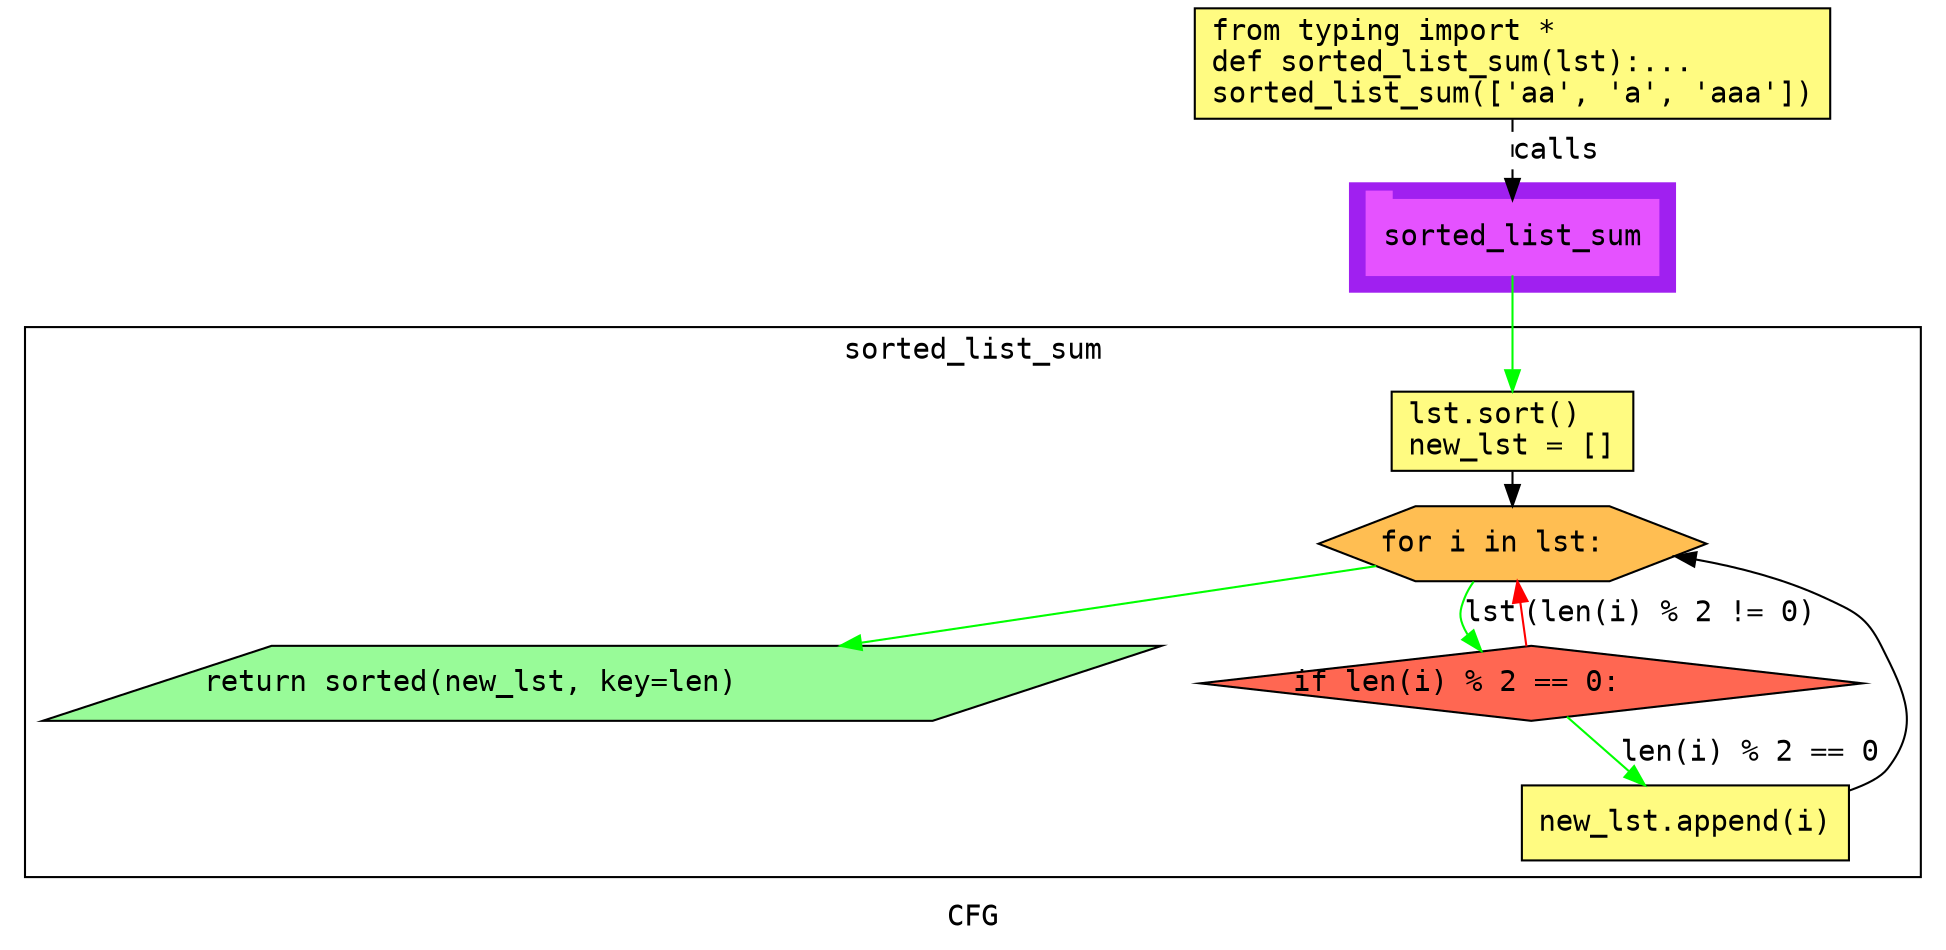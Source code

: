 digraph cluster302CFG {
	graph [bb="0,0,906,448",
		compound=True,
		fontname="DejaVu Sans Mono",
		label=CFG,
		lheight=0.21,
		lp="453,11.5",
		lwidth=0.35,
		pack=False,
		rankdir=TB,
		ranksep=0.02
	];
	node [fontname="DejaVu Sans Mono",
		label="\N"
	];
	edge [fontname="DejaVu Sans Mono"];
	subgraph cluster_1 {
		graph [bb="624,312,780,364",
			color=purple,
			compound=true,
			fontname="DejaVu Sans Mono",
			label="",
			rankdir=TB,
			ranksep=0.02,
			shape=tab,
			style=filled
		];
		node [fontname="DejaVu Sans Mono"];
		edge [fontname="DejaVu Sans Mono"];
		14	[color="#E552FF",
			height=0.5,
			label=sorted_list_sum,
			linenum="[10]",
			pos="702,338",
			shape=tab,
			style=filled,
			width=1.9444];
	}
	subgraph cluster2sorted_list_sum {
		graph [bb="8,31,898,295",
			compound=True,
			fontname="DejaVu Sans Mono",
			label=sorted_list_sum,
			lheight=0.21,
			lp="453,283.5",
			lwidth=1.72,
			pack=False,
			rankdir=TB,
			ranksep=0.02
		];
		node [fontname="DejaVu Sans Mono"];
		edge [fontname="DejaVu Sans Mono"];
		subgraph cluster_3 {
			graph [color=purple,
				compound=true,
				fontname="DejaVu Sans Mono",
				label="",
				rankdir=TB,
				ranksep=0.02,
				shape=tab,
				style=filled
			];
			node [fontname="DejaVu Sans Mono"];
			edge [fontname="DejaVu Sans Mono"];
		}
		subgraph cluster_6 {
			graph [color=purple,
				compound=true,
				fontname="DejaVu Sans Mono",
				label="",
				rankdir=TB,
				ranksep=0.02,
				shape=tab,
				style=filled
			];
			node [fontname="DejaVu Sans Mono"];
			edge [fontname="DejaVu Sans Mono"];
		}
		subgraph cluster_9 {
			graph [color=purple,
				compound=true,
				fontname="DejaVu Sans Mono",
				label="",
				rankdir=TB,
				ranksep=0.02,
				shape=tab,
				style=filled
			];
			node [fontname="DejaVu Sans Mono"];
			edge [fontname="DejaVu Sans Mono"];
		}
		3	[fillcolor="#FFFB81",
			height=0.52778,
			label="lst.sort()\lnew_lst = []\l",
			linenum="[3, 4]",
			pos="702,245",
			shape=rectangle,
			style="filled,solid",
			width=1.6111];
		5	[fillcolor="#FFBE52",
			height=0.5,
			label="for i in lst:\l",
			linenum="[5]",
			pos="702,191",
			shape=hexagon,
			style="filled,solid",
			width=2.585];
		3 -> 5	[color=black,
			pos="e,702,209.22 702,225.81 702,223.71 702,221.53 702,219.33"];
		6	[fillcolor="#FF6752",
			height=0.5,
			label="if len(i) % 2 == 0:\l",
			linenum="[6]",
			pos="711,124",
			shape=diamond,
			style="filled,solid",
			width=4.4171];
		5 -> 6	[color=green,
			label=lst,
			lp="688.5,157.5",
			pos="e,684.81,139.22 680.73,172.78 678.83,170.37 677.18,167.77 676,165 673.39,158.87 672.95,155.93 676,150 676.6,148.84 677.27,147.73 \
678.02,146.65"];
		7	[fillcolor="#98fb98",
			height=0.5,
			label="return sorted(new_lst, key=len)\l",
			linenum="[8]",
			pos="275,124",
			shape=parallelogram,
			style="filled,solid",
			width=7.2];
		5 -> 7	[color=green,
			pos="e,386.82,142.02 636.68,180.06 573.06,170.37 474.78,155.41 396.72,143.53"];
		6 -> 5	[color=red,
			label="(len(i) % 2 != 0)",
			lp="777.5,157.5",
			pos="e,704.36,172.92 708.68,141.74 707.79,148.17 706.75,155.69 705.76,162.85"];
		9	[fillcolor="#FFFB81",
			height=0.5,
			label="new_lst.append(i)\l",
			linenum="[7]",
			pos="785,57",
			shape=rectangle,
			style="filled,solid",
			width=2.1806];
		6 -> 9	[color=green,
			label="len(i) % 2 == 0",
			lp="816,90.5",
			pos="e,765.58,75.057 728.16,107.92 736.99,100.17 747.95,90.54 757.89,81.811"];
		9 -> 5	[color=black,
			pos="e,779.92,185.09 863.77,72.578 872.24,75.55 878.91,79.014 882,83 898.08,103.75 890.81,118.55 879,142 871.91,156.08 866.29,158.35 \
852,165 832.78,173.94 810.86,179.73 789.83,183.47"];
	}
	1	[fillcolor="#FFFB81",
		height=0.73611,
		label="from typing import *\ldef sorted_list_sum(lst):...\lsorted_list_sum(['aa', 'a', 'aaa'])\l",
		linenum="[1]",
		pos="702,421.5",
		shape=rectangle,
		style="filled,solid",
		width=4.2361];
	1 -> 14	[label=calls,
		lp="723,379.5",
		pos="e,702,356.13 702,394.71 702,385.66 702,375.47 702,366.3",
		style=dashed];
	14 -> 3	[color=green,
		pos="e,702,264.29 702,319.88 702,307.12 702,289.4 702,274.52"];
}
